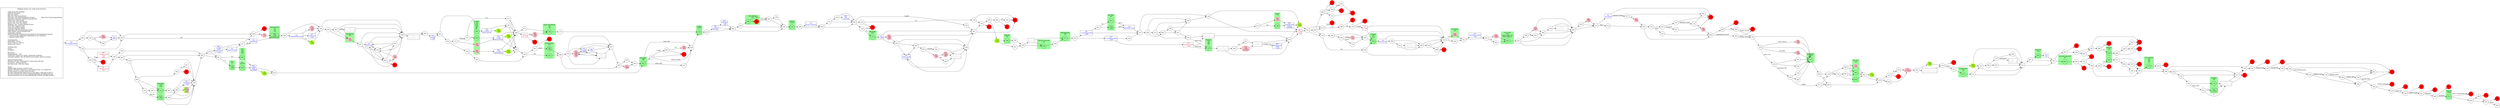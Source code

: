 digraph {
	rankdir=LR
	mclimit=50
	nodesep=.3
	ranksep=.4
	node [height=.7
		width=.7
		shape=ellipse
		margin=0]
	edge[weight=5]
	stylesheet="../style.css"
	
	title [label = "Fighting Fantasy 26: Crypt of the Sorcerer\n\n \
		Light Green Fill: Benefits\l \
		Pink Fill: Penalties\l \
		Red Fill: Death\l \
		Blue Text: Key Items/Events\l \
		Red Text: Lost Items\Negative Eventsl \
		Blue Line: Forced Items/Events\l \
		Light Blue Text/Line: Optional Items/Events\l \
		Purple Line: Dice Events\l \
		Green Line: Stat Test Passed\l \
		Brown Line: Stat Test Failed\l \
		Magenta Line: Combat Related Events\l \
		Grey Text: Numeric Code\l \
		Grey Line: Hidden Option\l \
		Gold Fill: Required Nodes\l \
		Light Blue Fill: Recommended Nodes\l \
		Gold Outline: Recommended Path\l \
		Green Box: Combat\l \
		SK/ST/LK/AT/AR: Skill/Stamina/Luck/Attack Strength/Attack Round\l \
		?: Chance of this happening, depending on text condition\l \
		*: Special Combat Rules\l\l \
		Starting Stats:\l \
		Initial Skill: 1d6+6\l \
		Initial Stamina: 2d6+12\l \
		Initial Luck: 1d6+6\l\l \
		Starting Gear:\l \
		sword\l \
		backpack\l\l \
		Key Items:\l \
		healing potion: +4ST\l \
		numb arm: Cannot use shield, specifically Defender.\l \
		cowardice helmet: Test SK before each combat. Death on failure.\l\l \
		Special Combat Rules:\l \
		Demonic Servant: Destroyed if 2 consecutive AR wins.\l \
		Iron-Eater: -1SK per AR lost.\l \
		Rat Man (238): -2AT first round.\l\l \
		Notes:\l \
		Walkthrough assumes 12/24/12 stats.\l \
		Maybe +SK items should go to AS instead? That, or a loaded die.\l \
		We get armour to avoid a luck test later.\l \
		We skip Chameleonite blood since it only skips a skill test at SK&ge;11.\l \
		We rescue Budron for luck for dodging lightning and killing Razaak.\l \
		Spend remaining luck on damaging Razaak to finish the fight quicker.\l \
		"
		shape = "box"
		margin = 0.1]
		
	subgraph Boost {
		node [style = "filled" color = "greenyellow"]
		//boo1 [label = "\N\n text"]
		//boo3 [label = "\N\n text"]
		028 [label = "\N\n +2ST"]
		032 [label = "\N\n +2ST"]
		046 [label = "\N\n +2ST"]
		049 [label = "\N\n +1ST"]
		103 [label = "\N\n +2ST"]
		140 [label = "\N\n +2ST"]
		316 [label = "\N\n +2ST"]
		322 [label = "\N\n +2ST"]
		342 [label = "\N\n +1ST"]
		361 [label = "\N\n +1LK"]
		//bstt
	}

	subgraph Damage {
		node [style = "filled" color = "pink"]
		//dam1 [label = "\N\n text"]
		//dam3 [label = "\N\n text"]
		012 [label = "\N\n -2ST"]
		017 [label = "\N\n -1LK"]
		042 [label = "\N\n -2SK\n -1ST"]
		085 [label = "\N\n -1dST"]
		086 [label = "\N\n -3LK"]
		098 [label = "\N\n -2LK"]
		107 [label = "\N\n -1ST"]
		111 [label = "\N\n -2SK\n -5ST\n -1LK"]
		133 [label = "\N\n -2ST"]
		134 [label = "\N\n -3LK"]
		158 [label = "\N\n -2ST"]
		161 [label = "\N\n -1SK\n -6ST"]
		170 [label = "\N\n -1SK\n -1d+3ST"]
		182 [label = "\N\n -2SK\n -1LK"]
		190 [label = "\N\n -1LK"]
		226 [label = "\N\n -0~12ST"]
		272 [label = "\N\n -1SK\n -4ST"]
		296 [label = "\N*\n -1SK"]
		305 [label = "\N\n -4ST"]
		312 [label = "\N\n -1ST"]
		314 [label = "\N\n -2ST"]
		320 [label = "\N\n -1dST"]
		335 [label = "\N\n -2ST"]
		337 [label = "\N\n -1dST"]
		350 [label = "\N\n -1LK"]
		378 [label = "\N\n -2ST"]
		394 [label = "\N\n -2LK"]
		//ddgg
	}
	
	subgraph Death {
		node [style = "filled" color = "red"]
		//ddt
		//ddt2
		//monddt
		//monddt2
		003
		004
		013
		014
		015
		027
		051
		058
		064
		106
		110
		114
		117
		125
		136
		145
		149
		164
		174
		177
		186
		201
		209
		218
		223
		224
		227
		236
		242
		247
		248
		251
		259
		263
		267
		270
		307
		317
		321
		325
		334
		357
		374
		385
		393
		399
	}

	subgraph Key_Item {
		node [fontcolor = "blue" shape = "rect"]
		/*
		key1 [label = "\N\n info" tooltip = "info text"]
		key2 [label = "\N\n text"]
		key3 [label = "\N\n text"]
		key4 [fontcolor = "crimson" label = "\N\n -text"]
		boo2 [class = "bst" label = "\N\n text"]
		boo4 [class = "bst" label = "\N\n text"]
		boo5 [class = "bst" label = "\N\n text"]
		dam2 [class = "ddg" label = "\N\n text"]
		dam4 [class = "ddg" label = "\N\n text"]
		dam5 [class = "ddg" label = "\N\n text"]
		opt
		opt2 [class = "bst"]
		opt3 [class = "bst"]
		*/
		001 [label = "\N\n 5 healing potion"]
		023 [label = "\N\n knife"]
		039 [label = "\N\n horseback"]
		048 [class = "bst" label = "\N\n info\n +1d+2ST" tooltip = "beware boulder beast"]
		050 [class = "bst" label = "\N\n paralysis rod\n rabbit\n +1LK"]
		052 [class = "bst" label = "\N\n 10 gold\n knife\n holy water\n +1ST"]
		065 [label = "\N\n 2 gold\n silver mirror"]
		075 [label = "\N\n bronze talisman"]
		116 [label = "\N\n 2 gold\n silver mirror"]
		124 [label = "\N\n chameleonite blood"]
		131 [class = "bst" label = "\N\n Defender\n +1SK\n +1LK"]
		144 [label = "\N\n bronze key"]
		155 [label = "\N\n 2 gold\n silver mirror"]
		157 [class = "bst" label = "\N\n =5 healing potion\n +2ST"]
		163 [class = "ddg" label = "\N\n numb arm\n -2SK"]
		175 [label = "\N\n 4 gold\n candle"]
		197 [class = "ddg" label = "\N\n cowardice helmet\n -2LK"]
		212 [label = "\N\n info" tooltip = "immediately escape after defeating Razaak"]
		243 [label = "\N\n 6 gold\n knife\n rat skull"]
		250 [label = "\N\n hunting horn\n lantern\n crossbow"]
		254 [label = "\N\n polished stones"]
		265 [label = "\N\n skull ring"]
		268 [label = "\N\n info" tooltip = "western flatlands"]
		282 [label = "\N\n 1 gold"]
		328 [class = "bst" label = "\N\n armour\n +1SK"]
		376 [class = "bst" label = "\N\n rested\n +1ST"]
		341 [class = "bst" label = "\N\n =5 healing potion\n +2ST"]
		352 [label = "\N\n sanity crystal"]
		358 [class = "bst" label = "\N\n +2SK\n (!sword)"]
		367 [class = "bst" label = "\N\n globe smoke\n +1LK"]
		379 [label = "\N\n ice ghost"]
		380 [style = "filled" color = "greenyellow:pink" label = "\N\n armour\n +1SK\n -3LK"]
		//kkyy
	}
	
	subgraph Key_Loss {
		node [fontcolor = "crimson" shape = "rect"]
		018 [label = "\N\n -all item"]
		092 [class = "bst" label = "\N\n -3 item\n +2ST"]
		244 [class = "bst" label = "\N\n -healing potion\n +1LK"]
		277 [label = "\N\n -1 item"]
		346 [class = "ddg" label = "\N\n -1 healing potion\n -4ST"]
		388 [class = "ddg" label = "\N\n -1 healing potion\n -2SK\n -6ST"]
		//kkll
	}

	subgraph Key_Word {
		node [fontcolor = "grey" shape = "rect"]
		//wrd1 [label = "\N\n text"]
		//wrd2 [label = "\N\n text"]
		//wrd3 [label = "\N\n text"]
		074 [label = "\N\n identity tag: 283"]
		198 [label = "\N\n war-hammer price: 35"]
		208 [label = "\N\n moon ring: 123"]
		211 [label = "\N\n parchment: 66"]
		237 [label = "\N\n Suma: 11"]
		256 [label = "\N\n zombie tattoo: 5"]
		266 [label = "\N\n hobbits' ears: 119"]
		290 [label = "\N\n Tamal's age: 108"]
		300 [label = "\N\n silver rod: 13"]
		306 [label = "\N\n granite door: 184"]
		333 [label = "\N\n Tamal's age: 108"]
		336 [label = "\N\n Hamakei: 66"]
		360 [label = "\N\n silver rod: 37"]
		//pwdd
	}
	
	subgraph Combat {
		style = "filled" color = "palegreen"
		/*
		subgraph cluster_00 {
			label = "Monster\n 0/0\n 0/0"
			mon1 [label = "\N\n text"]
			mon2 [shape = "rect" class = "kky" label = "\N\n text"]
			mon3 [label = "\N\n text"]
			mon4 [shape = "rect" class = "kky" label = "\N\n text"]
			mon5 [shape = "rect" class = "kky" label = "\N\n text"]
			monboo1 [class = "bst" label = "\N\n text"]
			monboo2 [shape = "rect" class = "bst kky" label = "\N\n text"]
			monboo3 [class = "bst" label = "\N\n text"]
			monboo4 [shape = "rect" class = "bst kky" label = "\N\n text"]
			monboo5 [shape = "rect" class = "bst kky" label = "\N\n text"]
			mondam1 [class = "ddg" label = "\N\n text"]
			mondam2 [shape = "rect" class = "ddg kky" label = "\N\n text"]
			mondam3 [class = "ddg" label = "\N\n text"]
			mondam4 [shape = "rect" class = "ddg kky" label = "\N\n text"]
			mondam5 [shape = "rect" class = "ddg kky" label = "\N\n text"]
			monopt [shape = "rect" class = "bst kky"]
			monddt
			monopt2 [shape = "rect" class = "bst kky"]
			monddt2
			monopt3 [shape = "rect" class = "bst kky"]
		}
		*/
		subgraph cluster_01 {
			label = "Goblin\n 5/5\n 5/6\n 6/5\n 6/6"
			006
			060
			190
			350
		}
		
		subgraph cluster_02 {
			label = "Orc\n 6/6 6/5"
			008
		}
		
		subgraph cluster_03 {
			label = "Rad-Hulk\n 10/5\n 10/6"
			020 [label = "\N\n -2AT"]
			143
		}
		
		subgraph cluster_04 {
			label = "Wild Elf\n 7/6"
			044
		}
		
		subgraph cluster_06 {
			label = "Orc\n 6/5\n 6/6\n 6/5"
			062
		}
		
		subgraph cluster_07 {
			label = "Demonic Servant*\n 8/7"
			068
		}
		
		subgraph cluster_08 {
			label = "Rat Man\n 5/6"
			069
			133
			238 [label = "\N*"]
		}
		
		subgraph cluster_09 {
			label = "Cave Troll\n 8/9\n Symm (ally) 10/-\n Borri (ally) 9/-"
			079
		}
		
		subgraph cluster_10 {
			label = "Demonic Servant*\n 8/7"
			081
		}
		
		subgraph cluster_11 {
			label = "Ape Man\n 8/7"
			083
			219 [label = "\N\n -2AT"]
		}
		
		subgraph cluster_12 {
			label = "Doragar\n 9/9\n 9/10"
			090
		}
		
		subgraph cluster_13 {
			label = "Lava Demon\n 6/4\n 5/4\n 6/4"
			115
		}
		
		subgraph cluster_14 {
			label = "Orc\n 6/5"
			120 [label = "\N\n -2AT"]
		}
		
		subgraph cluster_15 {
			label = "Dwarf\n 7/7"
			126
			378
		}
		
		subgraph cluster_17 {
			label = "Bonekeeper\n 5/6"
			134
		}
		
		subgraph cluster_18 {
			label = "Skeleton\n 6/5\n 6/6\n 5/6"
			139
		}
		
		subgraph cluster_20 {
			label = "Gargantis\n 12/24"
			147
		}
		
		subgraph cluster_21 {
			label = "Giant Fire Beetle\n 5/4\n 5/4"
			150
		}
		
		subgraph cluster_22 {
			label = "Centaur\n 10/10"
			165
		}
		
		subgraph cluster_23 {
			label = "Hill Giant\n 9/10"
			173
		}
		
		subgraph cluster_24 {
			label = "Griffin\n 10/10"
			178
		}
		
		subgraph cluster_26 {
			label = "Wild Elf\n 6/5"
			196
		}
		
		subgraph cluster_28 {
			label = "Wood Demon\n 9/10"
			232
			260 [label = "\N\n -2AT"]
		}
		
		subgraph cluster_30 {
			label = "Chameleonite\n 7/7\n 6/6\n 7/6"
			239 [shape = "rect" label = "\N\n +2AT?\n (horseback)"]
		}
		
		subgraph cluster_31 {
			label = "Werewolf\n 8/9"
			252
		}
		
		subgraph cluster_32 {
			label = "Vampire Bat\n 5/4"
			257
		}
		
		subgraph cluster_34 {
			label = "Razzak\n 12/20"
			271
		}
		
		subgraph cluster_35 {
			label = "Iron-Eater\n 4/5"
			296
		}
		
		subgraph cluster_36 {
			label = "Clay Golem*\n 8/9"
			299
			393
		}
		
		subgraph cluster_37 {
			label = "Zombie\n 6/6"
			318
			373 [label = "\N\n -1dEST"]
		}
		
		subgraph cluster_38 {
			label = "Hellcat\n 8/8"
			340
			355
		}
		
		subgraph cluster_42 {
			label = "Demonspawn\n 6/6"
			377
		}
	}

	subgraph Optional {
		node [shape = "rect" class = "opt kky"]
		/*
		opt [class = "opt kky"]
		monopt [class = "opt kky"]
		opt2 [class = "opt kky"]
		monopt2 [class = "opt kky"]
		opt3 [class = "opt kky"]
		monopt3 [class = "opt kky"]
		optt
		*/
	}
	
	subgraph Path {
		node [class = "path" penwidth = 3 color = "gold"]
		/*
		txt2
		key2 [class = "path"]
		wrd2 [class = "path"]
		key3
		wrd3
		boo3 [class = "path"]
		boo4 [class = "path bst"]
		boo5
		dam3 [class = "path"]
		dam4 [class = "path ddg"]
		dam5
		monboo3 [class = "path bst"]
		monboo4 [class = "path bst kky"]
		monboo5
		mondam3 [class = "path ddg"]
		mondam4 [class = "path ddg kky"]
		mondam5
		mon3 [class = "path"]
		mon4 [class = "path kky"]
		ddt2 [class = "path"]
		opt3 [class = "path opt kky"]
		monddt2 [class = "path"]
		monopt3 [class = "path opt kky"]
		pptt
		*/
	}
	
	subgraph Required {
		node [shape = "rect" class = "req kky"]
		/*
		key3 [class = "req kky"]
		wrd3 [class = "req kky"]
		boo5 [class = "req kky"]
		dam5 [class = "req kky"]
		monboo5 [class = "req kky"]
		mondam5 [class = "req kky"]
		mon5 [class = "req kky"]
		*/
		400 [class = "req" shape = "octagon"]
	}
	
	subgraph Required2 {
		node [shape = "rect" class = "req2 kky"]
		//req2 [class = "req2 kky"]
	}
	/*
	mon1 -> mon2 -> mon3 -> mon4 -> mon5 [penwidth = 3]
	boo1 -> boo2 -> boo3 -> boo4 -> boo5 [penwidth = 3]
	dam1 -> dam2 -> dam3 -> dam4 -> dam5 [penwidth = 3]
	txt1 -> key1 -> txt2 -> key2 -> key3 -> key4
	wrd1 -> wrd2 -> wrd3
	opt -> ddt -> opt2 -> ddt2 -> opt3
	monboo1 -> monboo2 -> monboo3 -> monboo4 -> monboo5
	mondam1 -> mondam2 -> mondam3 -> mondam4 -> mondam5
	monopt -> monddt -> monopt2 -> monddt2 -> monopt3

	myTitle -> z001 [penwidth = 3]
	z001 -> z002 [class = "dice" label = "1-3"]
	z001 -> z003 [class = "dice" label = "4-6"]
	z002 -> z004 [class = "pass" label = "LK"]
	z002 -> z005 [class = "fail"]
	z003 -> z006 [dir = "both"]
	z004 -> z007 [class = "req" label = "req"]
	z004 -> z008 [class = "opt" label = "-opt"]
	z005 -> z009 [class = "pwd" label = "info"]
	z009 -> z010 [class = "err" label = "error(?)"]
	z010 -> z011 [class = "cbt" label = "escape"]
	z011 -> z012 [class = "skl" label = "spell"]
	{
		rank = same
		z003
		z006
	}
	*/
	title -> 001
	001 -> 255
	001 -> 146
	002 -> 133 [class = "dice" label = "1-3"]
	002 -> 069 [class = "dice" label = "4-6"]
	003
	004
	005 -> 108 [class = "pwd" label = "Tamal's age"]
	005 -> 303
	006 -> 155
	007 -> 044
	007 -> 162
	008 -> 243
	009 -> 130
	009 -> 169
	010 -> 094
//	010 -> 265
	010 -> 369
	011 -> 257
	011 -> 028
	012 -> 245
	013
	014
	015
	016 -> 171
	016 -> 100
	017 -> 030
	018 -> 042 [class = "pass" label = "LK"]
	018 -> 224 [class = "fail"]
	019 -> 188
	019 -> 366
	019 -> 040
	020 -> 235
	020 -> 082
	021 -> 215
	021 -> 363
	022 -> 342
	022 -> 279
	023 -> 053
	024 -> 193 [class = "req" label = "sanity crystal"]
	024 -> 307
	025 -> 192 [class = "req" label = "armour"]
	025 -> 312
	026 -> 283 [class = "pwd" label = "identity tag"]
	026 -> 136
	027
	028 -> 167
	028 -> 313
	029 -> 205
	029 -> 339
	030 -> 222
	030 -> 090
	031 -> 009
	031 -> 297
	032 -> 203
	032 -> 280
	033 -> 052
	033 -> 261
	034 -> 099
	034 -> 135
	034 -> 210
	035 -> 119 [class = "pwd" label = "hobbits' ears"]
	035 -> 303
	036 -> 178
	037 -> 095
	037 -> 142
	038 -> 311 [class = "req" label = "rabbit"]
	038 -> 122
	038 -> 368
	039 -> 239
	040 -> 202
	040 -> 315
	041 -> 373 [class = "dice" label = "1-5"]
	041 -> 074 [class = "dice" label = "6"]
	042 -> 150
	043 -> 132 [class = "pass" label = "LK"]
	043 -> 201 [class = "fail"]
	044 -> 212
	045 -> 372
	045 -> 395
	045 -> 143
	046 -> 280
	046 -> 203
	047 -> 357
	048 -> 382
	049 -> 152
	050 -> 234
	051
	052 -> 352
	052 -> 137
	053 -> 039 [class = "pass" label = "SK"]
	053 -> 298 [class = "fail"]
	054 -> 279
	055 -> 377
	056 -> 024 [class = "req" label = "chameleonite blood"]
	056 -> 349
	057 -> 235
	058
	059 -> 222
	059 -> 090
	060 -> 116
	061 -> 321
	061 -> 347
	062 -> 243
	063 -> 286
	063 -> 021
	064
	065 -> 032
	065 -> 203
	065 -> 280
	066 -> 271 [class = "req" label = "Defender"]
	066 -> 209
	067 -> 183
	067 -> 399
	068 -> 055
	069 -> 022
	070 -> 134
	070 -> 343
	071 -> 126 [class = "pass" label = "LK"]
	071 -> 378 [class = "fail"]
	072 -> 245
	073 -> 150
	074 -> 217
	074 -> 199
	075 -> 304
	076 -> 313
	077 -> 213 [class = "dice" label = "3-6"]
	077 -> 006 [class = "dice" label = "1-2"]
	078 -> 269
	078 -> 222
	079 -> 019
	080 -> 025
//	080 -> 367
	080 -> 386
	081 -> 093
	082 -> 295
	082 -> 235
	083 -> 254 [class = "cbt" label = "AR>3"]
	084 -> 390
	084 -> 233
	085 -> 023
	086 -> 315
	087 -> 295
	087 -> 235
	088 -> 193 [class = "req" label = "sanity crystal"]
	088 -> 307
	089 -> 319
	089 -> 168
	090 -> 144
	091 -> 335 [class = "pass" label = "LK"]
	091 -> 317 [class = "fail"]
	092 -> 353
	093 -> 064
	093 -> 181
	094 -> 227 [class = "dice" label = "1"]
	094 -> 246 [class = "dice" label = "2-4"]
	094 -> 314 [class = "dice" label = "5-6"]
	095 -> 273
	095 -> 063
	095 -> 363
	096 -> 179
	096 -> 076
	097 -> 310
	097 -> 284
	098 -> 147
	099 -> 247 [class = "dice" label = "1"]
	099 -> 293 [class = "dice" label = "2-3"]
	099 -> 371 [class = "dice" label = "4-6"]
	100 -> 129
	100 -> 350
	101 -> 041 [class = "req" label = "holy water"]
	101 -> 318
	102 -> 339
	103 -> 196
	103 -> 327
	104 -> 266
	104 -> 040
	105 -> 143
	106
	107 -> 239
	108 -> 184 [class = "pwd" label = "granite door"]
	108 -> 291
	109 -> 399
	110
	111 -> 360 [dir = both]
	111 -> 175 [dir = both]
	111 -> 221
	112 -> 383 [class = "fail"]
	112 -> 323 [class = "pass" label = "SKx3"]
	113 -> 178
	114
	115 -> 309
	116 -> 140
	116 -> 292
	117
	118 -> 374 [class = "dice" label = "1-2"]
	118 -> 173 [class = "dice" label = "3-6"]
	119 -> 005 [class = "pwd" label = "zombie tattoo"]
	119 -> 291
	120 -> 008
	121 -> 300
	122 -> 147
	123 -> 036
	124 -> 163 [class = "dice" label = "1"]
	124 -> 272 [class = "dice" label = "2"]
	124 -> 361 [class = "dice" label = "3-6"]
	125
	126 -> 250
	127 -> 258
	127 -> 382
	128 -> 387
	128 -> 206
	128 -> 038 [class = "req" label = "paralysis rod"]
	129 -> 365
	130 -> 385
	130 -> 297
	131 -> 029
	132 -> 277 [class = "opt" label = "-9 gold"]
	132 -> 325
	133 -> 022
	134 -> 287
	135 -> 059 [class = "pass" label = "LK"]
	135 -> 160 [class = "fail"]
	136
	137 -> 039 [class = "pass" label = "SK"]
	137 -> 298 [class = "fail"]
	138 -> 274 [class = "pass" label = "LK"]
	138 -> 359 [class = "fail"]
	139 -> 290
	140 -> 292
	141 -> 172 [class = "req" label = "polished stones"]
	141 -> 357
	142 -> 092
	142 -> 316
	143 -> 087
	144 -> 398
	144 -> 222
	145
	146 -> 249
	146 -> 053
	147 -> 220
	148 -> 237
	148 -> 068
	149
	150 -> 113
	151 -> 197
	151 -> 281
	152 -> 011 [class = "pwd" label = "Suma"]
	152 -> 106
	153 -> 374 [class = "dice" label = "1"]
	153 -> 330 [class = "dice" label = "2-6"]
	154 -> 226
	155 -> 046
	155 -> 280
	155 -> 203
	156 -> 191
	156 -> 217
	157 -> 244
	157 -> 345
	158 -> 056
	159 -> 284
	160 -> 030
	160 -> 229
	161 -> 211
	161 -> 386
	162 -> 081
	162 -> 381
	163 -> 180
	164
	165 -> 289
	166 -> 151
	167 -> 096
	167 -> 313
	168 -> 337
	168 -> 302
	169 -> 297
	170 -> 300
	171 -> 077 [class = "req" label = "rested"]
	171 -> 190
	172 -> 158 [class = "pass" label = "LK"]
	172 -> 285 [class = "fail"]
	173 -> 282
	174
	175 -> 268
	175 -> 360 [dir = both]
//	175 -> 111
	175 -> 221
	176 -> 030
	177
	178 -> 230
	179 -> 336 [class = "req" label = "parchment"]
	179 -> 195
	180 -> 070
	180 -> 369
	181 -> 396
	181 -> 321
	182 -> 241
	182 -> 067
	183 -> 308
	183 -> 270
	184 -> 125 [class = "req" label = "bronze talisman"]
	184 -> 276
	185 -> 097
	185 -> 159
	186
	187 -> 067
	188 -> 204 [class = "pass" label = "SK"]
	188 -> 305 [class = "fail"]
	189 -> 364
	189 -> 223
	190 -> 155
	191 -> 101
	191 -> 217
	192 -> 211
	193 -> 147
	193 -> 375
	194 -> 252
	195 -> 313
	196 -> 200
	197 -> 281
	198 -> 152
	199 -> 026
	199 -> 248
	200 -> 148
	201
	202 -> 086
	202 -> 315
	203 -> 365
	204 -> 366
	204 -> 040
	205 -> 299
	205 -> 339
	206 -> 147
	207 -> 083 [class = "pass" label = "LK"]
	207 -> 219 [class = "fail"]
	208 -> 369
	209
	210 -> 043 [class = "dice" label = "1-2"]
	210 -> 114 [class = "dice" label = "3-6"]
	211 -> 367
	211 -> 386
	212 -> 162
	213 -> 280
	213 -> 203
	214 -> 338
	214 -> 256
	215 -> 139 [class = "req" label = "skull ring"]
	215 -> 333
	216 -> 252
	217 -> 199
	217 -> 174
	218
	219 -> 254 [class = "cbt" label = "AR>3"]
	220 -> 054 [class = "pass" label = "LK"]
	220 -> 138 [class = "fail"]
	221 -> 168
	222 -> 296 [class = "dice" label = "1-5"]
	222 -> 166 [class = "dice" label = "6"]
	223
	224
	225 -> 015
	226 -> 294
	227
	228 -> 251 [class = "dice" label = "1-4"]
	228 -> 340 [class = "dice" label = "5-6"]
	229 -> 176 [class = "dice" label = "north"]
	229 -> 017 [class = "dice" label = "south"]
	230 -> 358
	230 -> 029
	231 -> 167
	231 -> 313
	232 -> 089
	233 -> 400 [class = "pass" label = "ST&ge;6"]
	233 -> 058 [class = "fail"]
	234 -> 092
	234 -> 316
	235 -> 284
	236
	237 -> 377
	237 -> 068
	238 -> 022
	239 -> 356
	240 -> 370
	240 -> 344
	241 -> 080
	241 -> 367
	241 -> 386
	242
	243 -> 322
	243 -> 216
	244 -> 139 [class = "req" label = "skull ring"]
	244 -> 333
	245 -> 056
	245 -> 112
	246 -> 010
	246 -> 265
	246 -> 369
	247
	248
	249 -> 346 [class = "dice" label = "1-2"]
	249 -> 388 [class = "dice" label = "3-4"]
	249 -> 013 [class = "dice" label = "5-6"]
	250 -> 092
	250 -> 316
	251
	252 -> 123 [class = "pwd" label = "moon ring"]
	252 -> 275
	252 -> 036 [class = "cbt" label = "lose 0 AR"]
	253 -> 226
	254 -> 037
	255 -> 332
	255 -> 053
	256 -> 338
	257 -> 231
	258 -> 048
	258 -> 382
	259
	260 -> 089
	261 -> 120 [class = "dice" label = "1-3"]
	261 -> 062 [class = "dice" label = "4-6"]
	262 -> 347
	262 -> 061
	263
	264 -> 156
	264 -> 199
	265 -> 010 [dir = both]
	265 -> 094
	265 -> 369
	266 -> 040
	267
	268 -> 360
	268 -> 111
	268 -> 221
	269 -> 117
	269 -> 222
	270
	271 -> 014 [class = "cbt" label = "lose 2 consecutive AR"]
	271 -> 084
	272 -> 180
	273 -> 215
	273 -> 063
	273 -> 363
	274 -> 238
	274 -> 002
	275 -> 036 [class = "req" label = "sanity crystal"]
	275 -> 091 [class = "req" label = "candle"]
	275 -> 317
	276 -> 326 [class = "req" label = "gold ring"]
	276 -> 164
	277 -> 222
	277 -> 090
	278 -> 341
	278 -> 157
	279 -> 253 [class = "pass" label = "SK"]
	279 -> 331 [class = "fail"]
	280 -> 018
	280 -> 073
	281 -> 392 [class = "pass" label = "LK"]
	281 -> 320 [class = "fail"]
	282 -> 182
	282 -> 241
	282 -> 067
	283 -> 189 [class = "req" label = "bronze key"]
	283 -> 334
	284 -> 033
	284 -> 261
	285 -> 357
	286 -> 021
	286 -> 071
	287 -> 010
	287 -> 094
	287 -> 265
	287 -> 369
	288 -> 240
	288 -> 177
	289 -> 075
	289 -> 304
	290 -> 389
	290 -> 234
	291 -> 223
	292 -> 203
	292 -> 280
	293 -> 225 [class = "pass" label = "LK"]
	293 -> 004 [class = "fail"]
	294 -> 198
	294 -> 049
	295 -> 380
	295 -> 328
	295 -> 235
	296 -> 151
	297 -> 115
	297 -> 264
	298 -> 107 [class = "pass" label = "LK"]
	298 -> 218 [class = "fail"]
	299 -> 393 [class = "dice" label = "1"]
	299 -> 362 [class = "cbt" label = "win"]
	300 -> 050 [class = "pwd" label = "2 silver rod"]
	300 -> 234
	301 -> 012 [class = "pass" label = "LK"]
	301 -> 285 [class = "fail"]
	302 -> 194
	303 -> 223
	304 -> 127
	304 -> 382
	305 -> 366
	305 -> 040
	306 -> 324
	307
	308 -> 103
	308 -> 354
	309 -> 051
	309 -> 264
	310 -> 045
	310 -> 235
	311 -> 054 [class = "pass" label = "LK"]
	311 -> 138 [class = "fail"]
	312 -> 348 [class = "pass" label = "LK"]
	312 -> 161 [class = "fail"]
	313 -> 007
	313 -> 162
//	314 -> 010
	010 -> 314 [dir = back]
//	314 -> 265
	265 -> 314 [dir = back]
	314 -> 369
	315 -> 379 [class = "fail"]
	315 -> 072 [class = "pass" label = "SKx3"]
	316 -> 353
	317
	318 -> 074
	319 -> 360
	319 -> 111
	319 -> 175
	319 -> 221
	320 -> 079
	321
	322 -> 216
	323 -> 056
	324 -> 376
	324 -> 391
	325
	326 -> 351 [class = "req" label = "globe smoke"]
	326 -> 259
	327 -> 148
	328 -> 235
	329 -> 110 [class = "dice" label = "1-4"]
	329 -> 355 [class = "dice" label = "5-6"]
	330 -> 183
	330 -> 399
	331 -> 154 [class = "pass" label = "SK"]
	331 -> 267 [class = "fail"]
	332 -> 384 [class = "pass" label = "LK"]
	332 -> 085 [class = "fail"]
	333 -> 234
	334
	335 -> 036
	336 -> 313
	337 -> 194
	338 -> 078
	338 -> 222
	339 -> 165
	340 -> 031
	341 -> 207
	341 -> 037
	342 -> 279
	343 -> 208 [class = "opt" label = "knife"]
	343 -> 134
	343 -> 369
	344 -> 177
	345 -> 037
	346 -> 185
	347 -> 177
	347 -> 329
	348 -> 211
	349 -> 088 [class = "pass" label = "SK"]
	349 -> 236 [class = "fail"]
	350 -> 065
	351 -> 066 [class = "pwd" label = "Hamakei"]
	351 -> 242
	352 -> 137
	353 -> 034
	353 -> 135
	353 -> 210
	354 -> 109 [class = "pass" label = "LK"]
	354 -> 263 [class = "fail"]
	355 -> 288
	356 -> 124
	356 -> 180
	357
	358 -> 131
	358 -> 029
	359 -> 133 [class = "dice" label = "1-3"]
	359 -> 069 [class = "dice" label = "4-6"]
//	360 -> 111
//	360 -> 175
	360 -> 221
	361 -> 180
	362 -> 102
	362 -> 339
	363 -> 142
	364 -> 035 [class = "pwd" label = "war-hammer price"]
	364 -> 291
	365 -> 232 [class = "pass" label = "SK"]
	365 -> 397 [class = "fail"]
	366 -> 104
	366 -> 040
	367 -> 080 [dir = both]
	367 -> 386
	368 -> 147
	369 -> 306
	369 -> 324
	370 -> 145
	370 -> 177
	371 -> 015
	372 -> 105
	372 -> 020 [class = "pass" label = "SK&ge;10"]
	373 -> 074
	374
	375 -> 394 [class = "req" label = "silver mirror"]
	375 -> 128 [class = "req" label = "silver rod"]
	375 -> 098 [class = "req" label = "rat skull"]
	375 -> 147
	376 -> 391
	377 -> 278
	378 -> 250
	379 -> 301 [class = "req" label = "polished stones"]
	379 -> 357
	380 -> 235
	381 -> 186
	381 -> 262
	382 -> 187 [class = "opt" label = "-5 gold"]
	382 -> 118
	382 -> 153
	383 -> 141
	383 -> 047 [class = "req" label = "ice ghost"]
	384 -> 023
	385
	386 -> 067
	387 -> 147
	388 -> 185
	389 -> 121 [class = "pass" label = "LK"]
	389 -> 170 [class = "fail"]
	390 -> 149
	390 -> 233
	391 -> 060
	391 -> 016
	392 -> 079
	393 -> 362 [class = "cbt" label = "EST=0"]
	394 -> 147
	395 -> 057 [class = "pass" label = "LK"]
	395 -> 003 [class = "fail"]
	396 -> 228
	396 -> 297
	397 -> 260 [class = "req" label = "knife"]
	397 -> 027
	398 -> 214
	398 -> 338
	399
	400

/*
	001 [fontsize=25]
	002 [fontsize=25]
	003 [fontsize=25]
	004 [fontsize=25]
	005 [fontsize=25]
	006 [fontsize=25]
	007 [fontsize=25]
	008 [fontsize=25]
	009 [fontsize=25]
	010 [fontsize=25]
	011 [fontsize=25]
	012 [fontsize=25]
	013 [fontsize=25]
	014 [fontsize=25]
	015 [fontsize=25]
	016 [fontsize=25]
	017 [fontsize=25]
	018 [fontsize=25]
	019 [fontsize=25]
	020 [fontsize=25]
	021 [fontsize=25]
	022 [fontsize=25]
	023 [fontsize=25]
	024 [fontsize=25]
	025 [fontsize=25]
	026 [fontsize=25]
	027 [fontsize=25]
	028 [fontsize=25]
	029 [fontsize=25]
	030 [fontsize=25]
	031 [fontsize=25]
	032 [fontsize=25]
	033 [fontsize=25]
	034 [fontsize=25]
	035 [fontsize=25]
	036 [fontsize=25]
	037 [fontsize=25]
	038 [fontsize=25]
	039 [fontsize=25]
	040 [fontsize=25]
	041 [fontsize=25]
	042 [fontsize=25]
	043 [fontsize=25]
	044 [fontsize=25]
	045 [fontsize=25]
	046 [fontsize=25]
	047 [fontsize=25]
	048 [fontsize=25]
	049 [fontsize=25]
	050 [fontsize=25]
	051 [fontsize=25]
	052 [fontsize=25]
	053 [fontsize=25]
	054 [fontsize=25]
	055 [fontsize=25]
	056 [fontsize=25]
	057 [fontsize=25]
	058 [fontsize=25]
	059 [fontsize=25]
	060 [fontsize=25]
	061 [fontsize=25]
	062 [fontsize=25]
	063 [fontsize=25]
	064 [fontsize=25]
	065 [fontsize=25]
	066 [fontsize=25]
	067 [fontsize=25]
	068 [fontsize=25]
	069 [fontsize=25]
	070 [fontsize=25]
	071 [fontsize=25]
	072 [fontsize=25]
	073 [fontsize=25]
	074 [fontsize=25]
	075 [fontsize=25]
	076 [fontsize=25]
	077 [fontsize=25]
	078 [fontsize=25]
	079 [fontsize=25]
	080 [fontsize=25]
	081 [fontsize=25]
	082 [fontsize=25]
	083 [fontsize=25]
	084 [fontsize=25]
	085 [fontsize=25]
	086 [fontsize=25]
	087 [fontsize=25]
	088 [fontsize=25]
	089 [fontsize=25]
	090 [fontsize=25]
	091 [fontsize=25]
	092 [fontsize=25]
	093 [fontsize=25]
	094 [fontsize=25]
	095 [fontsize=25]
	096 [fontsize=25]
	097 [fontsize=25]
	098 [fontsize=25]
	099 [fontsize=25]
	100 [fontsize=25]
	101 [fontsize=25]
	102 [fontsize=25]
	103 [fontsize=25]
	104 [fontsize=25]
	105 [fontsize=25]
	106 [fontsize=25]
	107 [fontsize=25]
	108 [fontsize=25]
	109 [fontsize=25]
	110 [fontsize=25]
	111 [fontsize=25]
	112 [fontsize=25]
	113 [fontsize=25]
	114 [fontsize=25]
	115 [fontsize=25]
	116 [fontsize=25]
	117 [fontsize=25]
	118 [fontsize=25]
	119 [fontsize=25]
	120 [fontsize=25]
	121 [fontsize=25]
	122 [fontsize=25]
	123 [fontsize=25]
	124 [fontsize=25]
	125 [fontsize=25]
	126 [fontsize=25]
	127 [fontsize=25]
	128 [fontsize=25]
	129 [fontsize=25]
	130 [fontsize=25]
	131 [fontsize=25]
	132 [fontsize=25]
	133 [fontsize=25]
	134 [fontsize=25]
	135 [fontsize=25]
	136 [fontsize=25]
	137 [fontsize=25]
	138 [fontsize=25]
	139 [fontsize=25]
	140 [fontsize=25]
	141 [fontsize=25]
	142 [fontsize=25]
	143 [fontsize=25]
	144 [fontsize=25]
	145 [fontsize=25]
	146 [fontsize=25]
	147 [fontsize=25]
	148 [fontsize=25]
	149 [fontsize=25]
	150 [fontsize=25]
	151 [fontsize=25]
	152 [fontsize=25]
	153 [fontsize=25]
	154 [fontsize=25]
	155 [fontsize=25]
	156 [fontsize=25]
	157 [fontsize=25]
	158 [fontsize=25]
	159 [fontsize=25]
	160 [fontsize=25]
	161 [fontsize=25]
	162 [fontsize=25]
	163 [fontsize=25]
	164 [fontsize=25]
	165 [fontsize=25]
	166 [fontsize=25]
	167 [fontsize=25]
	168 [fontsize=25]
	169 [fontsize=25]
	170 [fontsize=25]
	171 [fontsize=25]
	172 [fontsize=25]
	173 [fontsize=25]
	174 [fontsize=25]
	175 [fontsize=25]
	176 [fontsize=25]
	177 [fontsize=25]
	178 [fontsize=25]
	179 [fontsize=25]
	180 [fontsize=25]
	181 [fontsize=25]
	182 [fontsize=25]
	183 [fontsize=25]
	184 [fontsize=25]
	185 [fontsize=25]
	186 [fontsize=25]
	187 [fontsize=25]
	188 [fontsize=25]
	189 [fontsize=25]
	190 [fontsize=25]
	191 [fontsize=25]
	192 [fontsize=25]
	193 [fontsize=25]
	194 [fontsize=25]
	195 [fontsize=25]
	196 [fontsize=25]
	197 [fontsize=25]
	198 [fontsize=25]
	199 [fontsize=25]
	200 [fontsize=25]
	201 [fontsize=25]
	202 [fontsize=25]
	203 [fontsize=25]
	204 [fontsize=25]
	205 [fontsize=25]
	206 [fontsize=25]
	207 [fontsize=25]
	208 [fontsize=25]
	209 [fontsize=25]
	210 [fontsize=25]
	211 [fontsize=25]
	212 [fontsize=25]
	213 [fontsize=25]
	214 [fontsize=25]
	215 [fontsize=25]
	216 [fontsize=25]
	217 [fontsize=25]
	218 [fontsize=25]
	219 [fontsize=25]
	220 [fontsize=25]
	221 [fontsize=25]
	222 [fontsize=25]
	223 [fontsize=25]
	224 [fontsize=25]
	225 [fontsize=25]
	226 [fontsize=25]
	227 [fontsize=25]
	228 [fontsize=25]
	229 [fontsize=25]
	230 [fontsize=25]
	231 [fontsize=25]
	232 [fontsize=25]
	233 [fontsize=25]
	234 [fontsize=25]
	235 [fontsize=25]
	236 [fontsize=25]
	237 [fontsize=25]
	238 [fontsize=25]
	239 [fontsize=25]
	240 [fontsize=25]
	241 [fontsize=25]
	242 [fontsize=25]
	243 [fontsize=25]
	244 [fontsize=25]
	245 [fontsize=25]
	246 [fontsize=25]
	247 [fontsize=25]
	248 [fontsize=25]
	249 [fontsize=25]
	250 [fontsize=25]
	251 [fontsize=25]
	252 [fontsize=25]
	253 [fontsize=25]
	254 [fontsize=25]
	255 [fontsize=25]
	256 [fontsize=25]
	257 [fontsize=25]
	258 [fontsize=25]
	259 [fontsize=25]
	260 [fontsize=25]
	261 [fontsize=25]
	262 [fontsize=25]
	263 [fontsize=25]
	264 [fontsize=25]
	265 [fontsize=25]
	266 [fontsize=25]
	267 [fontsize=25]
	268 [fontsize=25]
	269 [fontsize=25]
	270 [fontsize=25]
	271 [fontsize=25]
	272 [fontsize=25]
	273 [fontsize=25]
	274 [fontsize=25]
	275 [fontsize=25]
	276 [fontsize=25]
	277 [fontsize=25]
	278 [fontsize=25]
	279 [fontsize=25]
	280 [fontsize=25]
	281 [fontsize=25]
	282 [fontsize=25]
	283 [fontsize=25]
	284 [fontsize=25]
	285 [fontsize=25]
	286 [fontsize=25]
	287 [fontsize=25]
	288 [fontsize=25]
	289 [fontsize=25]
	290 [fontsize=25]
	291 [fontsize=25]
	292 [fontsize=25]
	293 [fontsize=25]
	294 [fontsize=25]
	295 [fontsize=25]
	296 [fontsize=25]
	297 [fontsize=25]
	298 [fontsize=25]
	299 [fontsize=25]
	300 [fontsize=25]
	301 [fontsize=25]
	302 [fontsize=25]
	303 [fontsize=25]
	304 [fontsize=25]
	305 [fontsize=25]
	306 [fontsize=25]
	307 [fontsize=25]
	308 [fontsize=25]
	309 [fontsize=25]
	310 [fontsize=25]
	311 [fontsize=25]
	312 [fontsize=25]
	313 [fontsize=25]
	314 [fontsize=25]
	315 [fontsize=25]
	316 [fontsize=25]
	317 [fontsize=25]
	318 [fontsize=25]
	319 [fontsize=25]
	320 [fontsize=25]
	321 [fontsize=25]
	322 [fontsize=25]
	323 [fontsize=25]
	324 [fontsize=25]
	325 [fontsize=25]
	326 [fontsize=25]
	327 [fontsize=25]
	328 [fontsize=25]
	329 [fontsize=25]
	330 [fontsize=25]
	331 [fontsize=25]
	332 [fontsize=25]
	333 [fontsize=25]
	334 [fontsize=25]
	335 [fontsize=25]
	336 [fontsize=25]
	337 [fontsize=25]
	338 [fontsize=25]
	339 [fontsize=25]
	340 [fontsize=25]
	341 [fontsize=25]
	342 [fontsize=25]
	343 [fontsize=25]
	344 [fontsize=25]
	345 [fontsize=25]
	346 [fontsize=25]
	347 [fontsize=25]
	348 [fontsize=25]
	349 [fontsize=25]
	350 [fontsize=25]
	351 [fontsize=25]
	352 [fontsize=25]
	353 [fontsize=25]
	354 [fontsize=25]
	355 [fontsize=25]
	356 [fontsize=25]
	357 [fontsize=25]
	358 [fontsize=25]
	359 [fontsize=25]
	360 [fontsize=25]
	361 [fontsize=25]
	362 [fontsize=25]
	363 [fontsize=25]
	364 [fontsize=25]
	365 [fontsize=25]
	366 [fontsize=25]
	367 [fontsize=25]
	368 [fontsize=25]
	369 [fontsize=25]
	370 [fontsize=25]
	371 [fontsize=25]
	372 [fontsize=25]
	373 [fontsize=25]
	374 [fontsize=25]
	375 [fontsize=25]
	376 [fontsize=25]
	377 [fontsize=25]
	378 [fontsize=25]
	379 [fontsize=25]
	380 [fontsize=25]
	381 [fontsize=25]
	382 [fontsize=25]
	383 [fontsize=25]
	384 [fontsize=25]
	385 [fontsize=25]
	386 [fontsize=25]
	387 [fontsize=25]
	388 [fontsize=25]
	389 [fontsize=25]
	390 [fontsize=25]
	391 [fontsize=25]
	392 [fontsize=25]
	393 [fontsize=25]
	394 [fontsize=25]
	395 [fontsize=25]
	396 [fontsize=25]
	397 [fontsize=25]
	398 [fontsize=25]
	399 [fontsize=25]
	400 [fontsize=25]
*/
}
